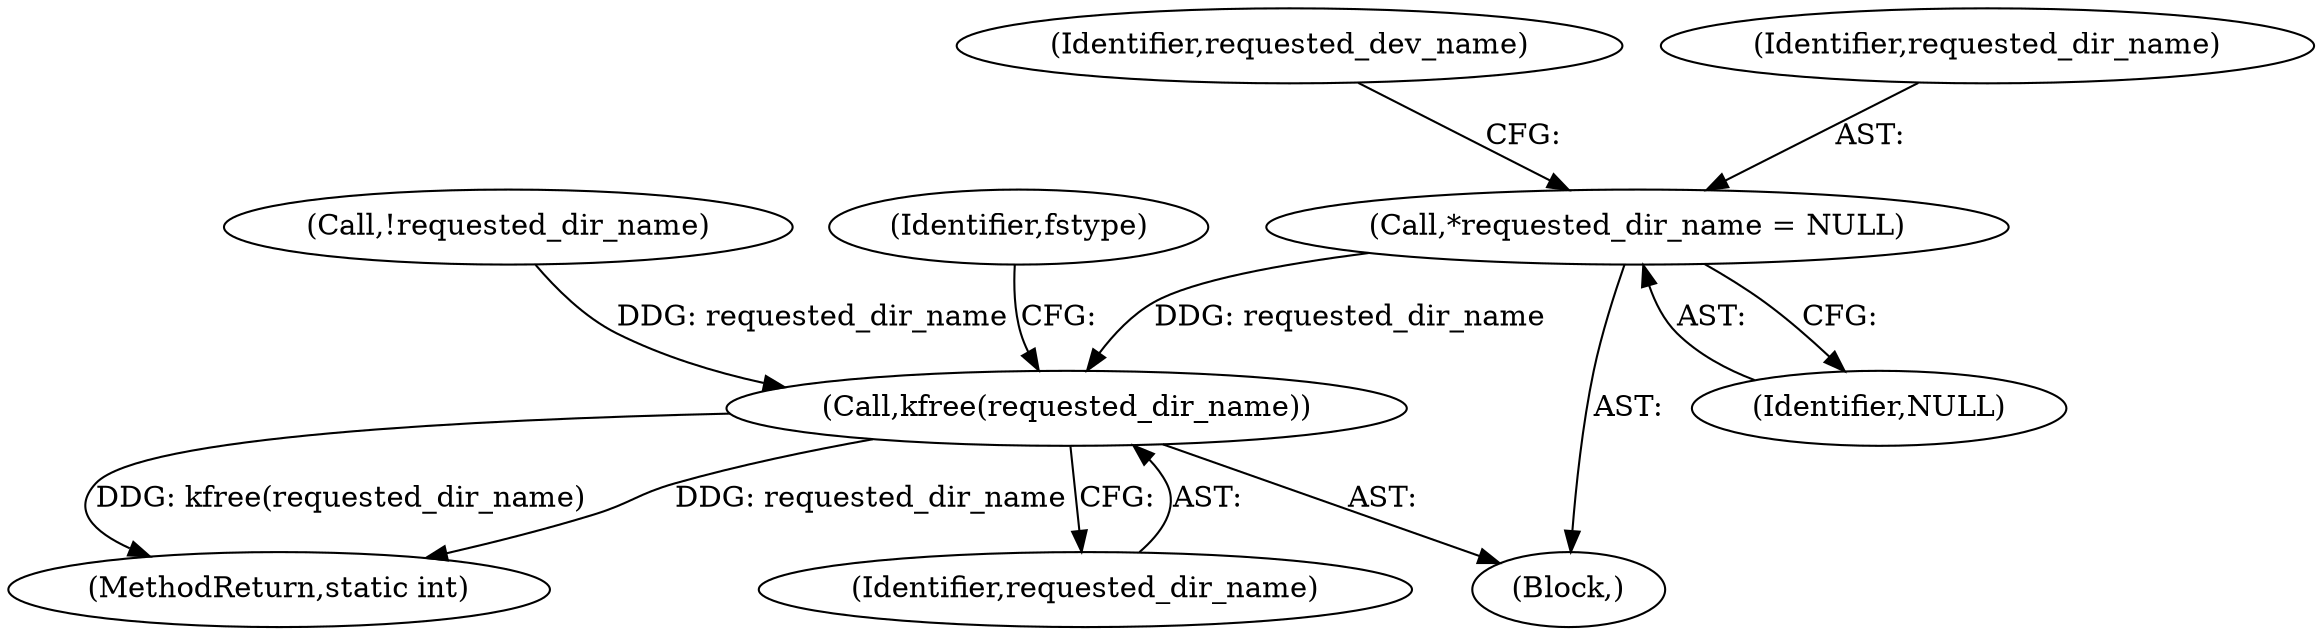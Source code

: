 digraph "0_linux_4e78c724d47e2342aa8fde61f6b8536f662f795f@pointer" {
"1000126" [label="(Call,*requested_dir_name = NULL)"];
"1000382" [label="(Call,kfree(requested_dir_name))"];
"1000166" [label="(Call,!requested_dir_name)"];
"1000131" [label="(Identifier,requested_dev_name)"];
"1000126" [label="(Call,*requested_dir_name = NULL)"];
"1000382" [label="(Call,kfree(requested_dir_name))"];
"1000128" [label="(Identifier,NULL)"];
"1000385" [label="(Identifier,fstype)"];
"1000392" [label="(MethodReturn,static int)"];
"1000115" [label="(Block,)"];
"1000383" [label="(Identifier,requested_dir_name)"];
"1000127" [label="(Identifier,requested_dir_name)"];
"1000126" -> "1000115"  [label="AST: "];
"1000126" -> "1000128"  [label="CFG: "];
"1000127" -> "1000126"  [label="AST: "];
"1000128" -> "1000126"  [label="AST: "];
"1000131" -> "1000126"  [label="CFG: "];
"1000126" -> "1000382"  [label="DDG: requested_dir_name"];
"1000382" -> "1000115"  [label="AST: "];
"1000382" -> "1000383"  [label="CFG: "];
"1000383" -> "1000382"  [label="AST: "];
"1000385" -> "1000382"  [label="CFG: "];
"1000382" -> "1000392"  [label="DDG: requested_dir_name"];
"1000382" -> "1000392"  [label="DDG: kfree(requested_dir_name)"];
"1000166" -> "1000382"  [label="DDG: requested_dir_name"];
}
